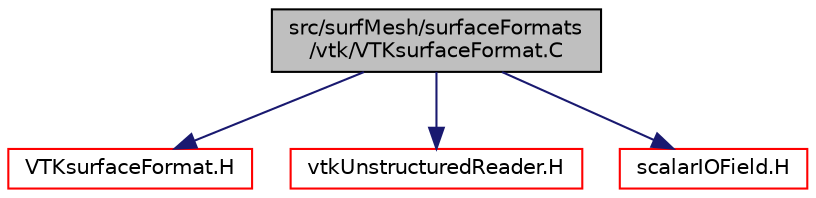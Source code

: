 digraph "src/surfMesh/surfaceFormats/vtk/VTKsurfaceFormat.C"
{
  bgcolor="transparent";
  edge [fontname="Helvetica",fontsize="10",labelfontname="Helvetica",labelfontsize="10"];
  node [fontname="Helvetica",fontsize="10",shape=record];
  Node1 [label="src/surfMesh/surfaceFormats\l/vtk/VTKsurfaceFormat.C",height=0.2,width=0.4,color="black", fillcolor="grey75", style="filled", fontcolor="black"];
  Node1 -> Node2 [color="midnightblue",fontsize="10",style="solid",fontname="Helvetica"];
  Node2 [label="VTKsurfaceFormat.H",height=0.2,width=0.4,color="red",URL="$a09872.html"];
  Node1 -> Node3 [color="midnightblue",fontsize="10",style="solid",fontname="Helvetica"];
  Node3 [label="vtkUnstructuredReader.H",height=0.2,width=0.4,color="red",URL="$a05032.html"];
  Node1 -> Node4 [color="midnightblue",fontsize="10",style="solid",fontname="Helvetica"];
  Node4 [label="scalarIOField.H",height=0.2,width=0.4,color="red",URL="$a07973.html"];
}
